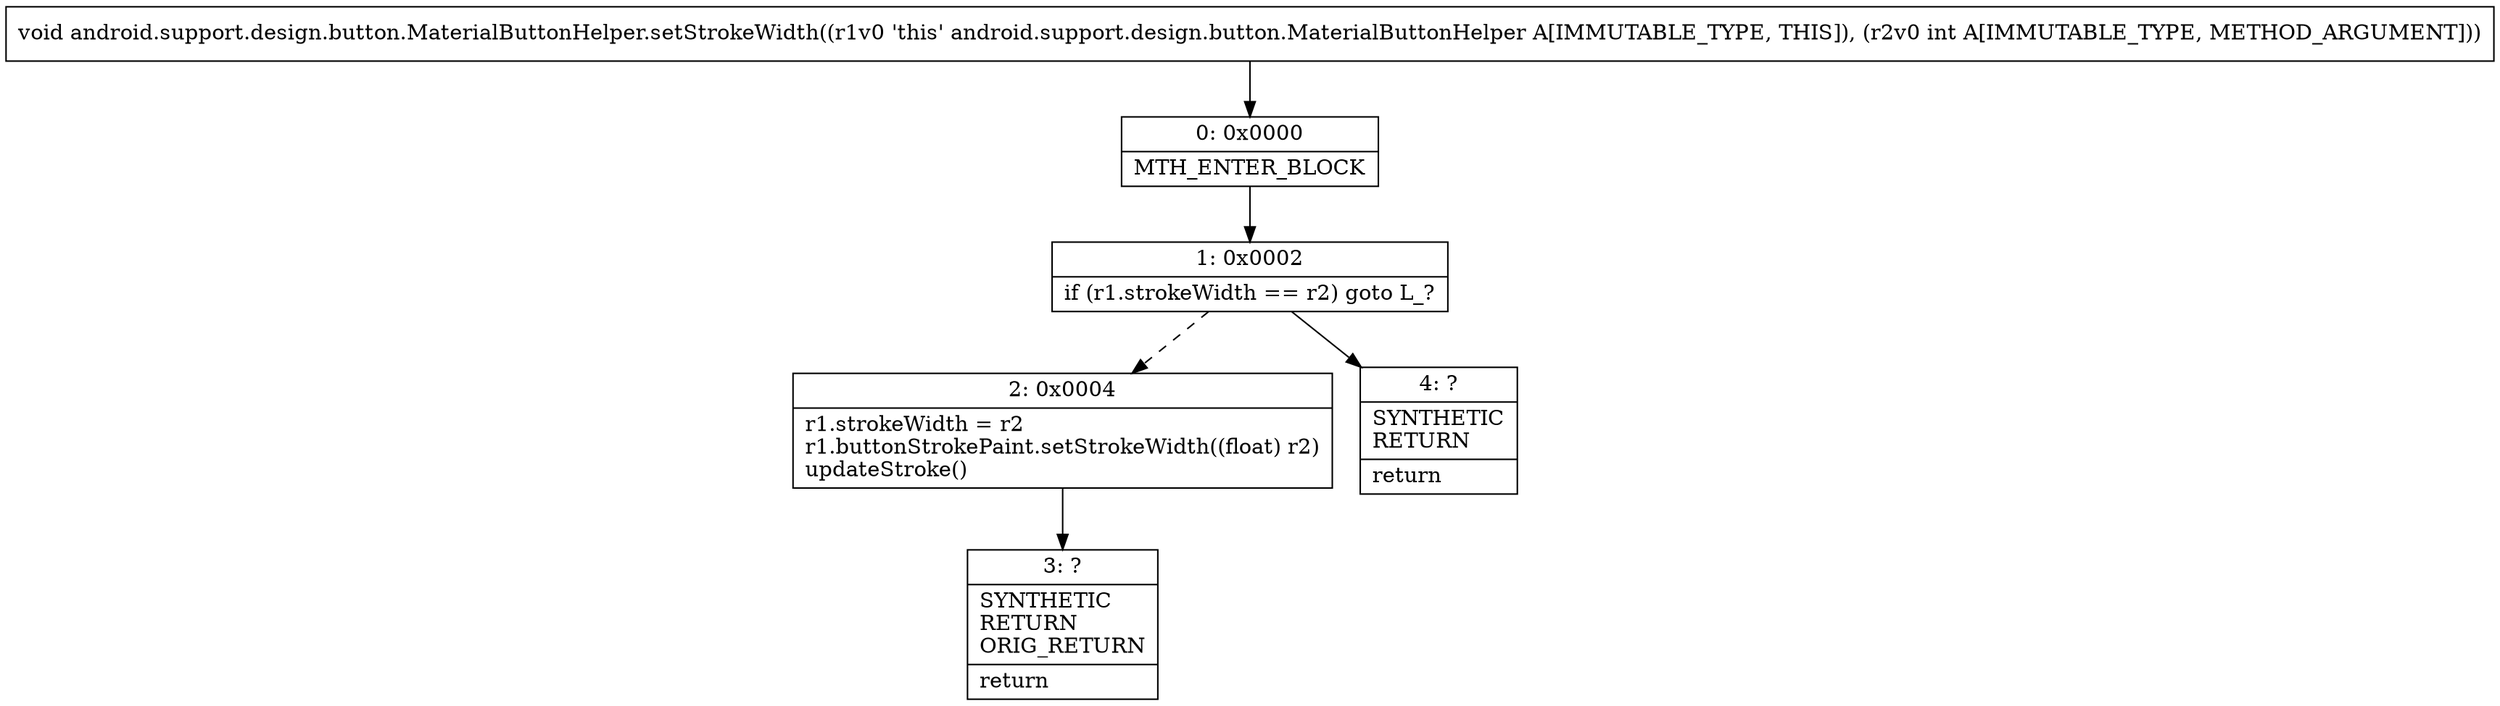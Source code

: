 digraph "CFG forandroid.support.design.button.MaterialButtonHelper.setStrokeWidth(I)V" {
Node_0 [shape=record,label="{0\:\ 0x0000|MTH_ENTER_BLOCK\l}"];
Node_1 [shape=record,label="{1\:\ 0x0002|if (r1.strokeWidth == r2) goto L_?\l}"];
Node_2 [shape=record,label="{2\:\ 0x0004|r1.strokeWidth = r2\lr1.buttonStrokePaint.setStrokeWidth((float) r2)\lupdateStroke()\l}"];
Node_3 [shape=record,label="{3\:\ ?|SYNTHETIC\lRETURN\lORIG_RETURN\l|return\l}"];
Node_4 [shape=record,label="{4\:\ ?|SYNTHETIC\lRETURN\l|return\l}"];
MethodNode[shape=record,label="{void android.support.design.button.MaterialButtonHelper.setStrokeWidth((r1v0 'this' android.support.design.button.MaterialButtonHelper A[IMMUTABLE_TYPE, THIS]), (r2v0 int A[IMMUTABLE_TYPE, METHOD_ARGUMENT])) }"];
MethodNode -> Node_0;
Node_0 -> Node_1;
Node_1 -> Node_2[style=dashed];
Node_1 -> Node_4;
Node_2 -> Node_3;
}

